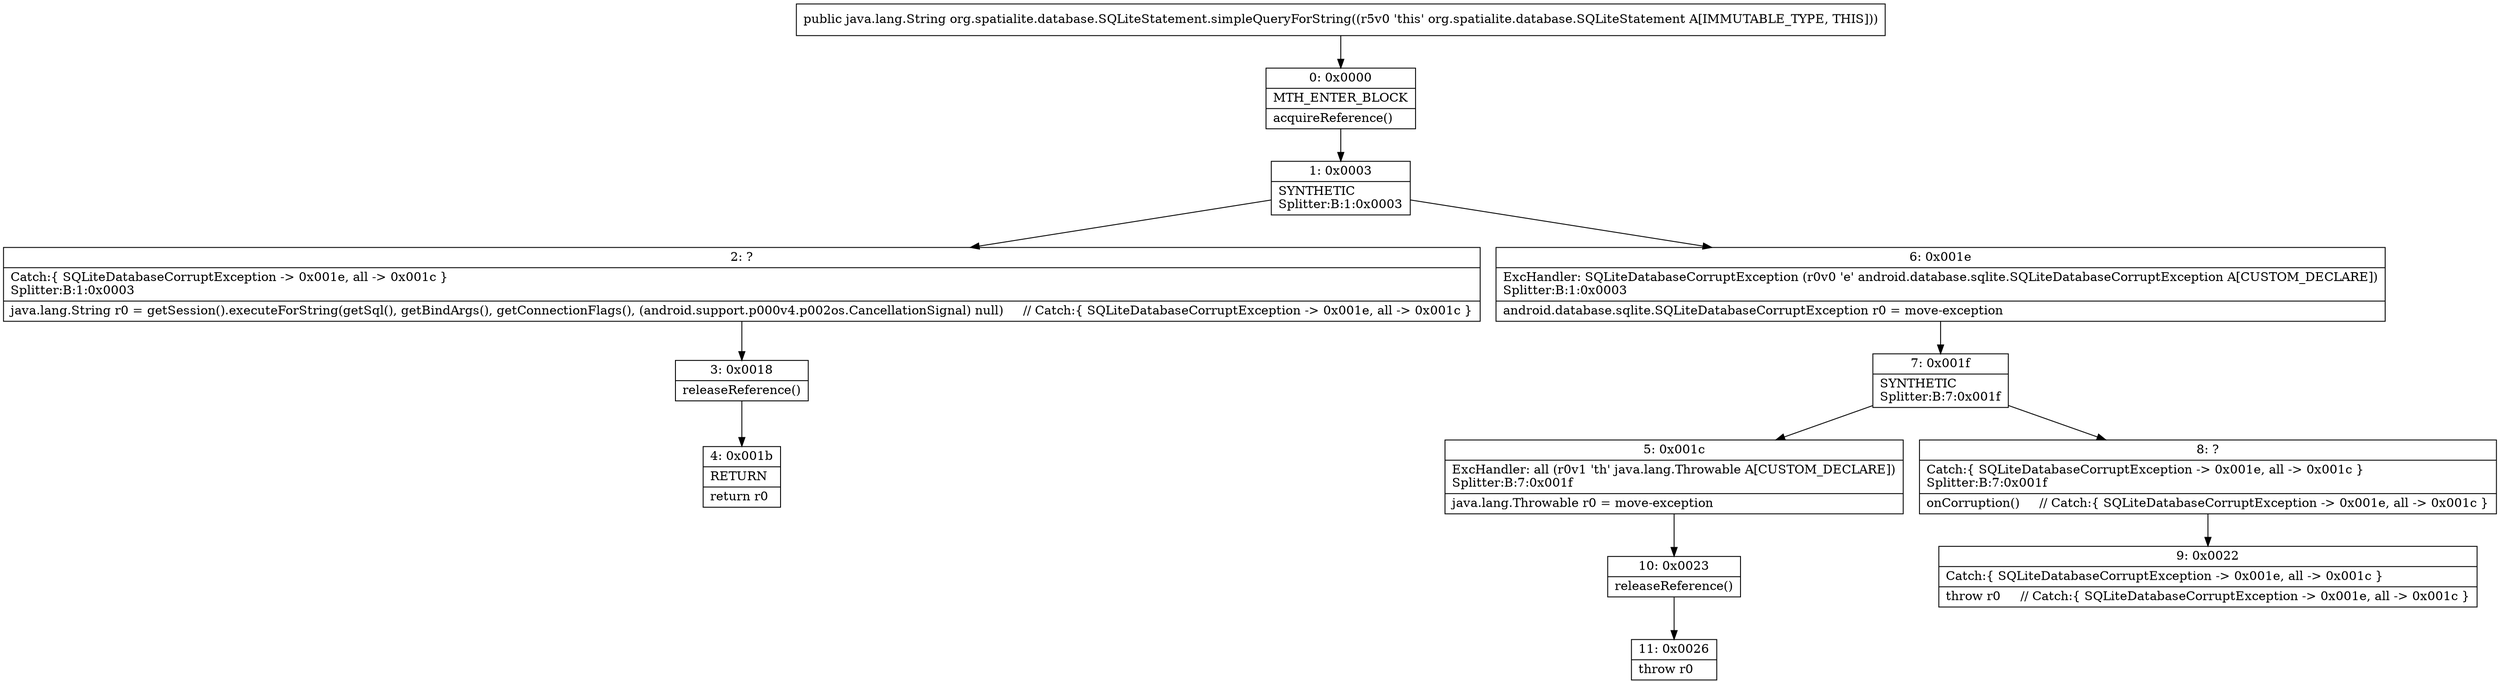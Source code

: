 digraph "CFG fororg.spatialite.database.SQLiteStatement.simpleQueryForString()Ljava\/lang\/String;" {
Node_0 [shape=record,label="{0\:\ 0x0000|MTH_ENTER_BLOCK\l|acquireReference()\l}"];
Node_1 [shape=record,label="{1\:\ 0x0003|SYNTHETIC\lSplitter:B:1:0x0003\l}"];
Node_2 [shape=record,label="{2\:\ ?|Catch:\{ SQLiteDatabaseCorruptException \-\> 0x001e, all \-\> 0x001c \}\lSplitter:B:1:0x0003\l|java.lang.String r0 = getSession().executeForString(getSql(), getBindArgs(), getConnectionFlags(), (android.support.p000v4.p002os.CancellationSignal) null)     \/\/ Catch:\{ SQLiteDatabaseCorruptException \-\> 0x001e, all \-\> 0x001c \}\l}"];
Node_3 [shape=record,label="{3\:\ 0x0018|releaseReference()\l}"];
Node_4 [shape=record,label="{4\:\ 0x001b|RETURN\l|return r0\l}"];
Node_5 [shape=record,label="{5\:\ 0x001c|ExcHandler: all (r0v1 'th' java.lang.Throwable A[CUSTOM_DECLARE])\lSplitter:B:7:0x001f\l|java.lang.Throwable r0 = move\-exception\l}"];
Node_6 [shape=record,label="{6\:\ 0x001e|ExcHandler: SQLiteDatabaseCorruptException (r0v0 'e' android.database.sqlite.SQLiteDatabaseCorruptException A[CUSTOM_DECLARE])\lSplitter:B:1:0x0003\l|android.database.sqlite.SQLiteDatabaseCorruptException r0 = move\-exception\l}"];
Node_7 [shape=record,label="{7\:\ 0x001f|SYNTHETIC\lSplitter:B:7:0x001f\l}"];
Node_8 [shape=record,label="{8\:\ ?|Catch:\{ SQLiteDatabaseCorruptException \-\> 0x001e, all \-\> 0x001c \}\lSplitter:B:7:0x001f\l|onCorruption()     \/\/ Catch:\{ SQLiteDatabaseCorruptException \-\> 0x001e, all \-\> 0x001c \}\l}"];
Node_9 [shape=record,label="{9\:\ 0x0022|Catch:\{ SQLiteDatabaseCorruptException \-\> 0x001e, all \-\> 0x001c \}\l|throw r0     \/\/ Catch:\{ SQLiteDatabaseCorruptException \-\> 0x001e, all \-\> 0x001c \}\l}"];
Node_10 [shape=record,label="{10\:\ 0x0023|releaseReference()\l}"];
Node_11 [shape=record,label="{11\:\ 0x0026|throw r0\l}"];
MethodNode[shape=record,label="{public java.lang.String org.spatialite.database.SQLiteStatement.simpleQueryForString((r5v0 'this' org.spatialite.database.SQLiteStatement A[IMMUTABLE_TYPE, THIS])) }"];
MethodNode -> Node_0;
Node_0 -> Node_1;
Node_1 -> Node_2;
Node_1 -> Node_6;
Node_2 -> Node_3;
Node_3 -> Node_4;
Node_5 -> Node_10;
Node_6 -> Node_7;
Node_7 -> Node_8;
Node_7 -> Node_5;
Node_8 -> Node_9;
Node_10 -> Node_11;
}

